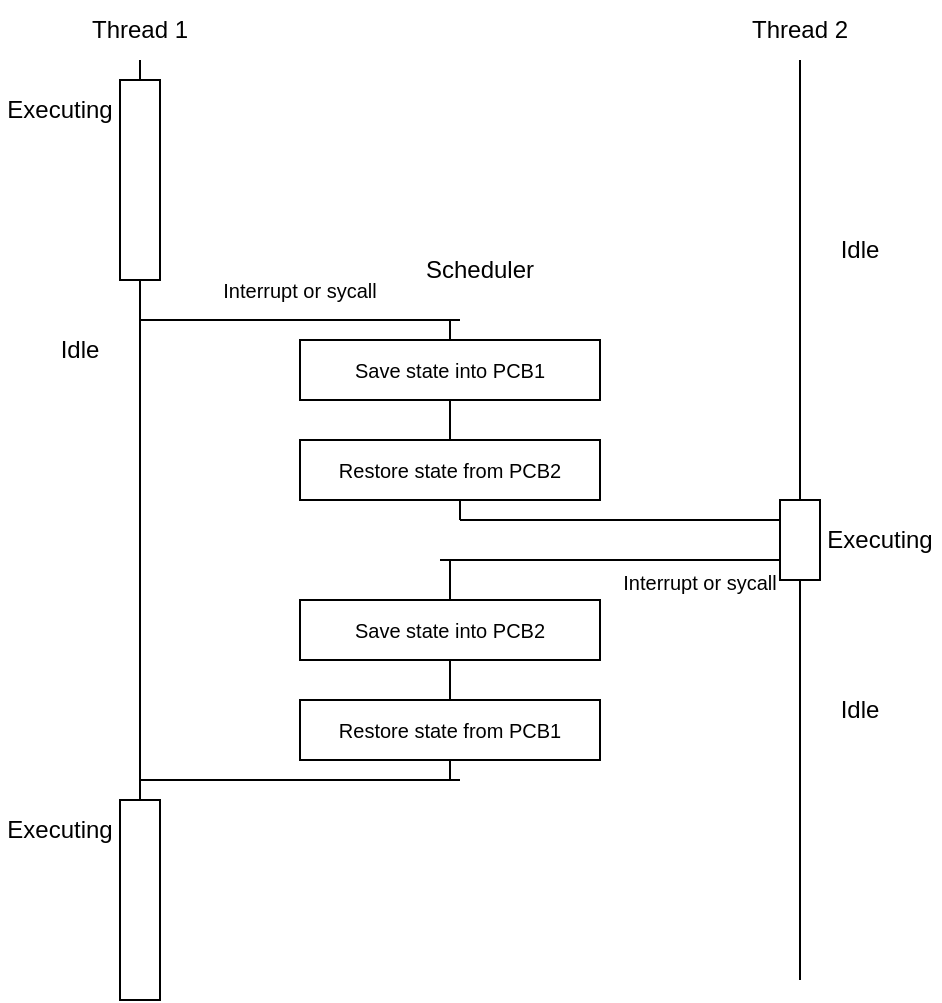 <mxfile version="21.2.1" type="device">
  <diagram name="Page-1" id="TE4RSyDuo3duO8tEqu5q">
    <mxGraphModel dx="1227" dy="764" grid="1" gridSize="10" guides="1" tooltips="1" connect="1" arrows="1" fold="1" page="1" pageScale="1" pageWidth="1600" pageHeight="900" math="0" shadow="0">
      <root>
        <mxCell id="0" />
        <mxCell id="1" parent="0" />
        <mxCell id="Lj92PHvefBwDU4czDofk-1" value="Thread 1" style="text;html=1;strokeColor=none;fillColor=none;align=center;verticalAlign=middle;whiteSpace=wrap;rounded=0;" parent="1" vertex="1">
          <mxGeometry x="280" y="160" width="60" height="30" as="geometry" />
        </mxCell>
        <mxCell id="Lj92PHvefBwDU4czDofk-2" value="Thread 2" style="text;html=1;strokeColor=none;fillColor=none;align=center;verticalAlign=middle;whiteSpace=wrap;rounded=0;" parent="1" vertex="1">
          <mxGeometry x="610" y="160" width="60" height="30" as="geometry" />
        </mxCell>
        <mxCell id="Lj92PHvefBwDU4czDofk-3" value="" style="endArrow=none;html=1;rounded=0;" parent="1" target="Lj92PHvefBwDU4czDofk-1" edge="1">
          <mxGeometry width="50" height="50" relative="1" as="geometry">
            <mxPoint x="310" y="560" as="sourcePoint" />
            <mxPoint x="750" y="400" as="targetPoint" />
          </mxGeometry>
        </mxCell>
        <mxCell id="Lj92PHvefBwDU4czDofk-4" value="" style="rounded=0;whiteSpace=wrap;html=1;" parent="1" vertex="1">
          <mxGeometry x="300" y="200" width="20" height="100" as="geometry" />
        </mxCell>
        <mxCell id="Lj92PHvefBwDU4czDofk-5" value="Executing" style="text;html=1;strokeColor=none;fillColor=none;align=center;verticalAlign=middle;whiteSpace=wrap;rounded=0;" parent="1" vertex="1">
          <mxGeometry x="240" y="200" width="60" height="30" as="geometry" />
        </mxCell>
        <mxCell id="Lj92PHvefBwDU4czDofk-6" value="Idle" style="text;html=1;strokeColor=none;fillColor=none;align=center;verticalAlign=middle;whiteSpace=wrap;rounded=0;" parent="1" vertex="1">
          <mxGeometry x="250" y="320" width="60" height="30" as="geometry" />
        </mxCell>
        <mxCell id="Lj92PHvefBwDU4czDofk-7" value="&lt;font style=&quot;font-size: 10px;&quot;&gt;Save state into PCB1&lt;/font&gt;" style="rounded=0;whiteSpace=wrap;html=1;" parent="1" vertex="1">
          <mxGeometry x="390" y="330" width="150" height="30" as="geometry" />
        </mxCell>
        <mxCell id="Lj92PHvefBwDU4czDofk-8" value="&lt;font style=&quot;font-size: 10px;&quot;&gt;Restore state from PCB2&lt;/font&gt;" style="rounded=0;whiteSpace=wrap;html=1;" parent="1" vertex="1">
          <mxGeometry x="390" y="380" width="150" height="30" as="geometry" />
        </mxCell>
        <mxCell id="Lj92PHvefBwDU4czDofk-9" value="&lt;font style=&quot;font-size: 10px;&quot;&gt;Save state into PCB2&lt;/font&gt;" style="rounded=0;whiteSpace=wrap;html=1;" parent="1" vertex="1">
          <mxGeometry x="390" y="460" width="150" height="30" as="geometry" />
        </mxCell>
        <mxCell id="Lj92PHvefBwDU4czDofk-10" value="&lt;font style=&quot;font-size: 10px;&quot;&gt;Restore state from PCB1&lt;/font&gt;" style="rounded=0;whiteSpace=wrap;html=1;" parent="1" vertex="1">
          <mxGeometry x="390" y="510" width="150" height="30" as="geometry" />
        </mxCell>
        <mxCell id="Lj92PHvefBwDU4czDofk-11" value="" style="endArrow=none;html=1;rounded=0;" parent="1" edge="1">
          <mxGeometry width="50" height="50" relative="1" as="geometry">
            <mxPoint x="310" y="320" as="sourcePoint" />
            <mxPoint x="470" y="320" as="targetPoint" />
          </mxGeometry>
        </mxCell>
        <mxCell id="Lj92PHvefBwDU4czDofk-12" value="" style="endArrow=none;html=1;rounded=0;exitX=0.5;exitY=0;exitDx=0;exitDy=0;" parent="1" source="Lj92PHvefBwDU4czDofk-7" edge="1">
          <mxGeometry width="50" height="50" relative="1" as="geometry">
            <mxPoint x="530" y="340" as="sourcePoint" />
            <mxPoint x="465" y="320" as="targetPoint" />
          </mxGeometry>
        </mxCell>
        <mxCell id="Lj92PHvefBwDU4czDofk-13" value="" style="endArrow=none;html=1;rounded=0;" parent="1" source="Lj92PHvefBwDU4czDofk-8" target="Lj92PHvefBwDU4czDofk-7" edge="1">
          <mxGeometry width="50" height="50" relative="1" as="geometry">
            <mxPoint x="650" y="440.0" as="sourcePoint" />
            <mxPoint x="640" y="330" as="targetPoint" />
          </mxGeometry>
        </mxCell>
        <mxCell id="Lj92PHvefBwDU4czDofk-14" value="" style="endArrow=none;html=1;rounded=0;exitX=0.5;exitY=0;exitDx=0;exitDy=0;" parent="1" source="Lj92PHvefBwDU4czDofk-10" target="Lj92PHvefBwDU4czDofk-9" edge="1">
          <mxGeometry width="50" height="50" relative="1" as="geometry">
            <mxPoint x="590" y="485.0" as="sourcePoint" />
            <mxPoint x="720" y="465" as="targetPoint" />
          </mxGeometry>
        </mxCell>
        <mxCell id="Lj92PHvefBwDU4czDofk-16" value="" style="endArrow=none;html=1;rounded=0;startArrow=none;" parent="1" source="Lj92PHvefBwDU4czDofk-17" edge="1">
          <mxGeometry width="50" height="50" relative="1" as="geometry">
            <mxPoint x="640" y="560" as="sourcePoint" />
            <mxPoint x="640" y="190.0" as="targetPoint" />
          </mxGeometry>
        </mxCell>
        <mxCell id="Lj92PHvefBwDU4czDofk-18" value="Executing" style="text;html=1;strokeColor=none;fillColor=none;align=center;verticalAlign=middle;whiteSpace=wrap;rounded=0;" parent="1" vertex="1">
          <mxGeometry x="650" y="415" width="60" height="30" as="geometry" />
        </mxCell>
        <mxCell id="Lj92PHvefBwDU4czDofk-19" value="Idle" style="text;html=1;strokeColor=none;fillColor=none;align=center;verticalAlign=middle;whiteSpace=wrap;rounded=0;" parent="1" vertex="1">
          <mxGeometry x="640" y="270" width="60" height="30" as="geometry" />
        </mxCell>
        <mxCell id="Lj92PHvefBwDU4czDofk-20" value="" style="rounded=0;whiteSpace=wrap;html=1;" parent="1" vertex="1">
          <mxGeometry x="300" y="560" width="20" height="100" as="geometry" />
        </mxCell>
        <mxCell id="Lj92PHvefBwDU4czDofk-21" value="Executing" style="text;html=1;strokeColor=none;fillColor=none;align=center;verticalAlign=middle;whiteSpace=wrap;rounded=0;" parent="1" vertex="1">
          <mxGeometry x="240" y="560" width="60" height="30" as="geometry" />
        </mxCell>
        <mxCell id="Lj92PHvefBwDU4czDofk-22" value="" style="endArrow=none;html=1;rounded=0;" parent="1" target="Lj92PHvefBwDU4czDofk-17" edge="1">
          <mxGeometry width="50" height="50" relative="1" as="geometry">
            <mxPoint x="640" y="650" as="sourcePoint" />
            <mxPoint x="640" y="190.0" as="targetPoint" />
          </mxGeometry>
        </mxCell>
        <mxCell id="Lj92PHvefBwDU4czDofk-17" value="" style="rounded=0;whiteSpace=wrap;html=1;" parent="1" vertex="1">
          <mxGeometry x="630" y="410" width="20" height="40" as="geometry" />
        </mxCell>
        <mxCell id="Lj92PHvefBwDU4czDofk-23" value="Idle" style="text;html=1;strokeColor=none;fillColor=none;align=center;verticalAlign=middle;whiteSpace=wrap;rounded=0;" parent="1" vertex="1">
          <mxGeometry x="640" y="500" width="60" height="30" as="geometry" />
        </mxCell>
        <mxCell id="Lj92PHvefBwDU4czDofk-24" value="" style="endArrow=none;html=1;rounded=0;entryX=0;entryY=0.25;entryDx=0;entryDy=0;" parent="1" target="Lj92PHvefBwDU4czDofk-17" edge="1">
          <mxGeometry width="50" height="50" relative="1" as="geometry">
            <mxPoint x="470" y="420" as="sourcePoint" />
            <mxPoint x="620" y="415.0" as="targetPoint" />
          </mxGeometry>
        </mxCell>
        <mxCell id="Lj92PHvefBwDU4czDofk-25" value="" style="endArrow=none;html=1;rounded=0;entryX=0;entryY=0.75;entryDx=0;entryDy=0;" parent="1" target="Lj92PHvefBwDU4czDofk-17" edge="1">
          <mxGeometry width="50" height="50" relative="1" as="geometry">
            <mxPoint x="460" y="440" as="sourcePoint" />
            <mxPoint x="620" y="445" as="targetPoint" />
          </mxGeometry>
        </mxCell>
        <mxCell id="Lj92PHvefBwDU4czDofk-26" value="" style="endArrow=none;html=1;rounded=0;" parent="1" source="Lj92PHvefBwDU4czDofk-9" edge="1">
          <mxGeometry width="50" height="50" relative="1" as="geometry">
            <mxPoint x="490" y="390.0" as="sourcePoint" />
            <mxPoint x="465" y="440" as="targetPoint" />
          </mxGeometry>
        </mxCell>
        <mxCell id="Lj92PHvefBwDU4czDofk-27" value="" style="endArrow=none;html=1;rounded=0;" parent="1" edge="1">
          <mxGeometry width="50" height="50" relative="1" as="geometry">
            <mxPoint x="310" y="550.0" as="sourcePoint" />
            <mxPoint x="470" y="550" as="targetPoint" />
          </mxGeometry>
        </mxCell>
        <mxCell id="Lj92PHvefBwDU4czDofk-28" value="" style="endArrow=none;html=1;rounded=0;" parent="1" target="Lj92PHvefBwDU4czDofk-10" edge="1">
          <mxGeometry width="50" height="50" relative="1" as="geometry">
            <mxPoint x="465" y="550" as="sourcePoint" />
            <mxPoint x="490" y="370.0" as="targetPoint" />
          </mxGeometry>
        </mxCell>
        <mxCell id="Lj92PHvefBwDU4czDofk-29" value="Scheduler" style="text;html=1;strokeColor=none;fillColor=none;align=center;verticalAlign=middle;whiteSpace=wrap;rounded=0;" parent="1" vertex="1">
          <mxGeometry x="450" y="280" width="60" height="30" as="geometry" />
        </mxCell>
        <mxCell id="Lj92PHvefBwDU4czDofk-30" value="&lt;font style=&quot;font-size: 10px;&quot;&gt;Interrupt or sycall&lt;/font&gt;" style="text;html=1;strokeColor=none;fillColor=none;align=center;verticalAlign=middle;whiteSpace=wrap;rounded=0;" parent="1" vertex="1">
          <mxGeometry x="320" y="290" width="140" height="30" as="geometry" />
        </mxCell>
        <mxCell id="Lj92PHvefBwDU4czDofk-32" value="&lt;font style=&quot;font-size: 10px;&quot;&gt;Interrupt or sycall&lt;/font&gt;" style="text;html=1;strokeColor=none;fillColor=none;align=center;verticalAlign=middle;whiteSpace=wrap;rounded=0;" parent="1" vertex="1">
          <mxGeometry x="520" y="443" width="140" height="15" as="geometry" />
        </mxCell>
        <mxCell id="Lj92PHvefBwDU4czDofk-33" value="" style="endArrow=none;html=1;rounded=0;" parent="1" edge="1">
          <mxGeometry width="50" height="50" relative="1" as="geometry">
            <mxPoint x="470" y="420" as="sourcePoint" />
            <mxPoint x="480" y="410" as="targetPoint" />
            <Array as="points">
              <mxPoint x="470" y="410" />
            </Array>
          </mxGeometry>
        </mxCell>
      </root>
    </mxGraphModel>
  </diagram>
</mxfile>
